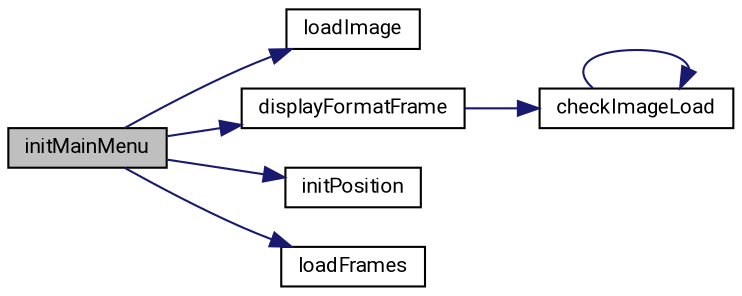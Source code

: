 digraph "initMainMenu"
{
 // LATEX_PDF_SIZE
  edge [fontname="Roboto",fontsize="10",labelfontname="Roboto",labelfontsize="10"];
  node [fontname="Roboto",fontsize="10",shape=record];
  rankdir="LR";
  Node11 [label="initMainMenu",height=0.2,width=0.4,color="black", fillcolor="grey75", style="filled", fontcolor="black",tooltip=" "];
  Node11 -> Node12 [color="midnightblue",fontsize="10",style="solid",fontname="Roboto"];
  Node12 [label="loadImage",height=0.2,width=0.4,color="black", fillcolor="white", style="filled",URL="$SDL__Init_8c.html#a2ab4a75877abd9b57b1867af16899f30",tooltip=" "];
  Node11 -> Node13 [color="midnightblue",fontsize="10",style="solid",fontname="Roboto"];
  Node13 [label="displayFormatFrame",height=0.2,width=0.4,color="black", fillcolor="white", style="filled",URL="$SDL__Init_8c.html#a9d15a4099a1c7eb98981e2f641be3411",tooltip=" "];
  Node13 -> Node14 [color="midnightblue",fontsize="10",style="solid",fontname="Roboto"];
  Node14 [label="checkImageLoad",height=0.2,width=0.4,color="black", fillcolor="white", style="filled",URL="$SDL__Init_8c.html#a9c86961353b17cdaa6160b5e226e4de6",tooltip=" "];
  Node14 -> Node14 [color="midnightblue",fontsize="10",style="solid",fontname="Roboto"];
  Node11 -> Node15 [color="midnightblue",fontsize="10",style="solid",fontname="Roboto"];
  Node15 [label="initPosition",height=0.2,width=0.4,color="black", fillcolor="white", style="filled",URL="$SDL__Init_8c.html#aacba2767ef1793cfcf9d9cfba91a62e7",tooltip=" "];
  Node11 -> Node16 [color="midnightblue",fontsize="10",style="solid",fontname="Roboto"];
  Node16 [label="loadFrames",height=0.2,width=0.4,color="black", fillcolor="white", style="filled",URL="$SDL__Init_8c.html#ab29215e3467fdc78a5b43cb5417fb9e9",tooltip=" "];
}
